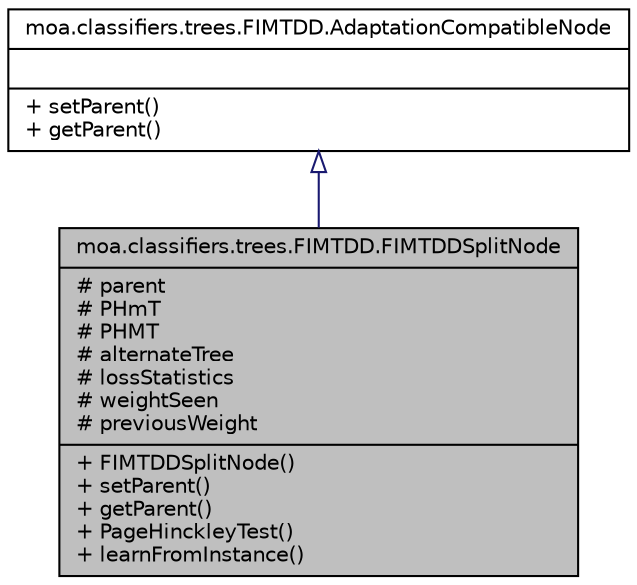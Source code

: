 digraph G
{
  edge [fontname="Helvetica",fontsize="10",labelfontname="Helvetica",labelfontsize="10"];
  node [fontname="Helvetica",fontsize="10",shape=record];
  Node1 [label="{moa.classifiers.trees.FIMTDD.FIMTDDSplitNode\n|# parent\l# PHmT\l# PHMT\l# alternateTree\l# lossStatistics\l# weightSeen\l# previousWeight\l|+ FIMTDDSplitNode()\l+ setParent()\l+ getParent()\l+ PageHinckleyTest()\l+ learnFromInstance()\l}",height=0.2,width=0.4,color="black", fillcolor="grey75", style="filled" fontcolor="black"];
  Node2 -> Node1 [dir=back,color="midnightblue",fontsize="10",style="solid",arrowtail="empty",fontname="Helvetica"];
  Node2 [label="{moa.classifiers.trees.FIMTDD.AdaptationCompatibleNode\n||+ setParent()\l+ getParent()\l}",height=0.2,width=0.4,color="black", fillcolor="white", style="filled",URL="$interfacemoa_1_1classifiers_1_1trees_1_1FIMTDD_1_1AdaptationCompatibleNode.html",tooltip="A new interface for nodes to be used in an adaptive setting."];
}
